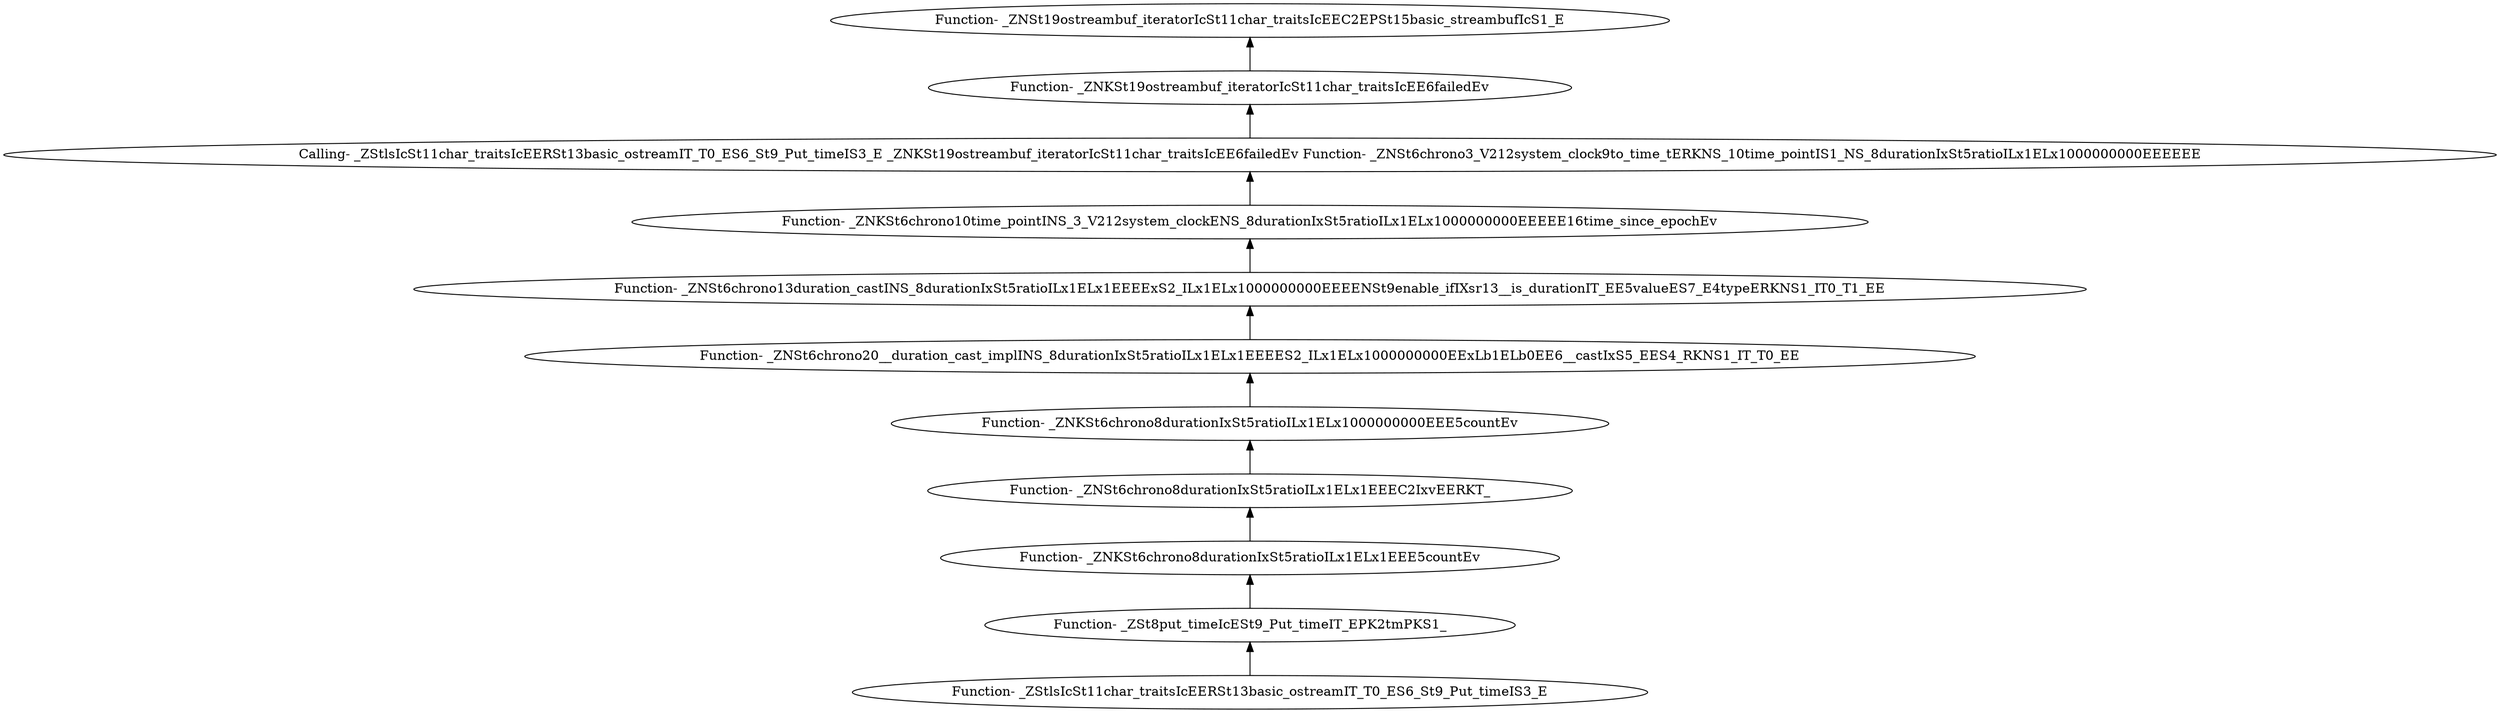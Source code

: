 digraph {
	"Function- _ZStlsIcSt11char_traitsIcEERSt13basic_ostreamIT_T0_ES6_St9_Put_timeIS3_E"
	"Function- _ZSt8put_timeIcESt9_Put_timeIT_EPK2tmPKS1_"
	"Function- _ZSt8put_timeIcESt9_Put_timeIT_EPK2tmPKS1_" -> "Function- _ZStlsIcSt11char_traitsIcEERSt13basic_ostreamIT_T0_ES6_St9_Put_timeIS3_E" [dir=back]
	"Function- _ZNKSt6chrono8durationIxSt5ratioILx1ELx1EEE5countEv"
	"Function- _ZNKSt6chrono8durationIxSt5ratioILx1ELx1EEE5countEv" -> "Function- _ZSt8put_timeIcESt9_Put_timeIT_EPK2tmPKS1_" [dir=back]
	"Function- _ZNSt6chrono8durationIxSt5ratioILx1ELx1EEEC2IxvEERKT_"
	"Function- _ZNSt6chrono8durationIxSt5ratioILx1ELx1EEEC2IxvEERKT_" -> "Function- _ZNKSt6chrono8durationIxSt5ratioILx1ELx1EEE5countEv" [dir=back]
	"Function- _ZNKSt6chrono8durationIxSt5ratioILx1ELx1000000000EEE5countEv"
	"Function- _ZNKSt6chrono8durationIxSt5ratioILx1ELx1000000000EEE5countEv" -> "Function- _ZNSt6chrono8durationIxSt5ratioILx1ELx1EEEC2IxvEERKT_" [dir=back]
	"Function- _ZNSt6chrono20__duration_cast_implINS_8durationIxSt5ratioILx1ELx1EEEES2_ILx1ELx1000000000EExLb1ELb0EE6__castIxS5_EES4_RKNS1_IT_T0_EE"
	"Function- _ZNSt6chrono20__duration_cast_implINS_8durationIxSt5ratioILx1ELx1EEEES2_ILx1ELx1000000000EExLb1ELb0EE6__castIxS5_EES4_RKNS1_IT_T0_EE" -> "Function- _ZNKSt6chrono8durationIxSt5ratioILx1ELx1000000000EEE5countEv" [dir=back]
	"Function- _ZNSt6chrono13duration_castINS_8durationIxSt5ratioILx1ELx1EEEExS2_ILx1ELx1000000000EEEENSt9enable_ifIXsr13__is_durationIT_EE5valueES7_E4typeERKNS1_IT0_T1_EE"
	"Function- _ZNSt6chrono13duration_castINS_8durationIxSt5ratioILx1ELx1EEEExS2_ILx1ELx1000000000EEEENSt9enable_ifIXsr13__is_durationIT_EE5valueES7_E4typeERKNS1_IT0_T1_EE" -> "Function- _ZNSt6chrono20__duration_cast_implINS_8durationIxSt5ratioILx1ELx1EEEES2_ILx1ELx1000000000EExLb1ELb0EE6__castIxS5_EES4_RKNS1_IT_T0_EE" [dir=back]
	"Function- _ZNKSt6chrono10time_pointINS_3_V212system_clockENS_8durationIxSt5ratioILx1ELx1000000000EEEEE16time_since_epochEv"
	"Function- _ZNKSt6chrono10time_pointINS_3_V212system_clockENS_8durationIxSt5ratioILx1ELx1000000000EEEEE16time_since_epochEv" -> "Function- _ZNSt6chrono13duration_castINS_8durationIxSt5ratioILx1ELx1EEEExS2_ILx1ELx1000000000EEEENSt9enable_ifIXsr13__is_durationIT_EE5valueES7_E4typeERKNS1_IT0_T1_EE" [dir=back]
	"Calling- _ZStlsIcSt11char_traitsIcEERSt13basic_ostreamIT_T0_ES6_St9_Put_timeIS3_E _ZNKSt19ostreambuf_iteratorIcSt11char_traitsIcEE6failedEv Function- _ZNSt6chrono3_V212system_clock9to_time_tERKNS_10time_pointIS1_NS_8durationIxSt5ratioILx1ELx1000000000EEEEEE"
	"Calling- _ZStlsIcSt11char_traitsIcEERSt13basic_ostreamIT_T0_ES6_St9_Put_timeIS3_E _ZNKSt19ostreambuf_iteratorIcSt11char_traitsIcEE6failedEv Function- _ZNSt6chrono3_V212system_clock9to_time_tERKNS_10time_pointIS1_NS_8durationIxSt5ratioILx1ELx1000000000EEEEEE" -> "Function- _ZNKSt6chrono10time_pointINS_3_V212system_clockENS_8durationIxSt5ratioILx1ELx1000000000EEEEE16time_since_epochEv" [dir=back]
	"Function- _ZNKSt19ostreambuf_iteratorIcSt11char_traitsIcEE6failedEv"
	"Function- _ZNKSt19ostreambuf_iteratorIcSt11char_traitsIcEE6failedEv" -> "Calling- _ZStlsIcSt11char_traitsIcEERSt13basic_ostreamIT_T0_ES6_St9_Put_timeIS3_E _ZNKSt19ostreambuf_iteratorIcSt11char_traitsIcEE6failedEv Function- _ZNSt6chrono3_V212system_clock9to_time_tERKNS_10time_pointIS1_NS_8durationIxSt5ratioILx1ELx1000000000EEEEEE" [dir=back]
	"Function- _ZNSt19ostreambuf_iteratorIcSt11char_traitsIcEEC2EPSt15basic_streambufIcS1_E"
	"Function- _ZNSt19ostreambuf_iteratorIcSt11char_traitsIcEEC2EPSt15basic_streambufIcS1_E" -> "Function- _ZNKSt19ostreambuf_iteratorIcSt11char_traitsIcEE6failedEv" [dir=back]
}
